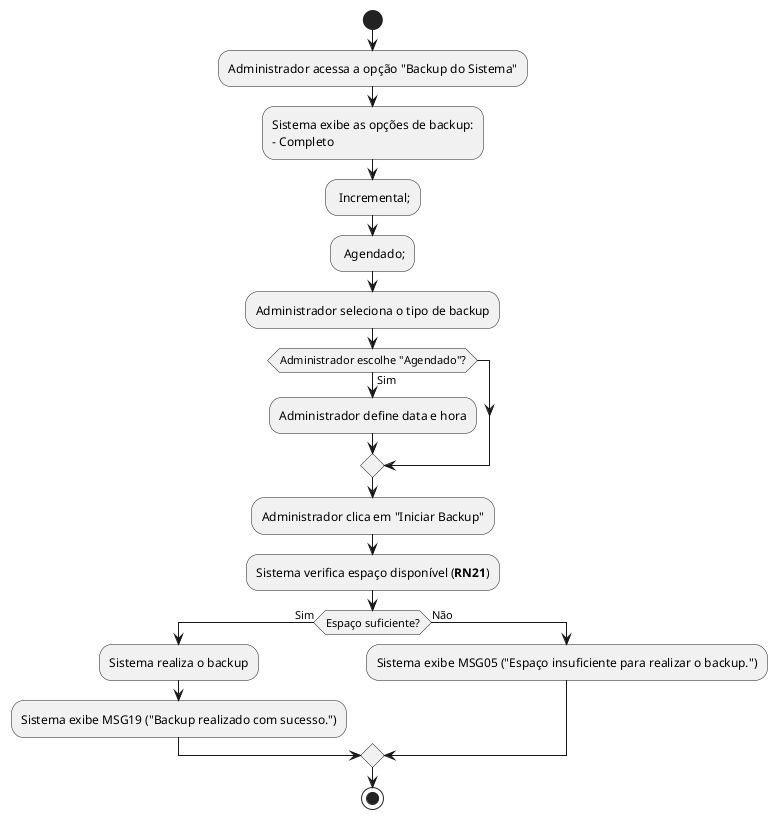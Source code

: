 @startuml
start

:Administrador acessa a opção "Backup do Sistema";
:Sistema exibe as opções de backup:
- Completo;
- Incremental;
- Agendado;
:Administrador seleciona o tipo de backup;
if (Administrador escolhe "Agendado"?) then (Sim)
    :Administrador define data e hora;
endif
:Administrador clica em "Iniciar Backup";
:Sistema verifica espaço disponível (**RN21**);
if (Espaço suficiente?) then (Sim)
    :Sistema realiza o backup;
    :Sistema exibe MSG19 ("Backup realizado com sucesso.");
else (Não)
    :Sistema exibe MSG05 ("Espaço insuficiente para realizar o backup.");
endif

stop
@enduml

